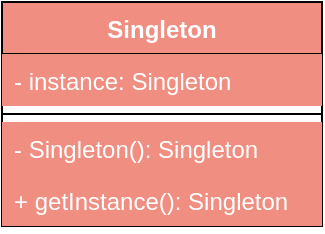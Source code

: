 <mxfile version="12.4.7" type="github">
  <diagram id="vsEc4YfbuyO3bm87osk3" name="第 1 页">
    <mxGraphModel dx="1186" dy="741" grid="1" gridSize="10" guides="1" tooltips="1" connect="1" arrows="1" fold="1" page="1" pageScale="1" pageWidth="827" pageHeight="1169" math="0" shadow="0">
      <root>
        <mxCell id="0"/>
        <mxCell id="1" parent="0"/>
        <mxCell id="hfDXvaIM09tB22QMGwt5-10" value="Singleton" style="swimlane;fontStyle=1;align=center;verticalAlign=top;childLayout=stackLayout;horizontal=1;startSize=26;horizontalStack=0;resizeParent=1;resizeParentMax=0;resizeLast=0;collapsible=1;marginBottom=0;strokeColor=#000000;fillColor=#F08E81;fontColor=#FFFFFF;" vertex="1" parent="1">
          <mxGeometry x="333" y="250" width="160" height="112" as="geometry"/>
        </mxCell>
        <mxCell id="hfDXvaIM09tB22QMGwt5-21" value="- instance: Singleton" style="text;strokeColor=none;fillColor=#F08E81;align=left;verticalAlign=top;spacingLeft=4;spacingRight=4;overflow=hidden;rotatable=0;points=[[0,0.5],[1,0.5]];portConstraint=eastwest;fontColor=#FFFFFF;" vertex="1" parent="hfDXvaIM09tB22QMGwt5-10">
          <mxGeometry y="26" width="160" height="26" as="geometry"/>
        </mxCell>
        <mxCell id="hfDXvaIM09tB22QMGwt5-12" value="" style="line;strokeWidth=1;fillColor=#F08E81;align=left;verticalAlign=middle;spacingTop=-1;spacingLeft=3;spacingRight=3;rotatable=0;labelPosition=right;points=[];portConstraint=eastwest;fontColor=#FFFFFF;" vertex="1" parent="hfDXvaIM09tB22QMGwt5-10">
          <mxGeometry y="52" width="160" height="8" as="geometry"/>
        </mxCell>
        <mxCell id="hfDXvaIM09tB22QMGwt5-13" value="- Singleton(): Singleton" style="text;strokeColor=none;fillColor=#F08E81;align=left;verticalAlign=top;spacingLeft=4;spacingRight=4;overflow=hidden;rotatable=0;points=[[0,0.5],[1,0.5]];portConstraint=eastwest;fontColor=#FFFFFF;" vertex="1" parent="hfDXvaIM09tB22QMGwt5-10">
          <mxGeometry y="60" width="160" height="26" as="geometry"/>
        </mxCell>
        <mxCell id="hfDXvaIM09tB22QMGwt5-14" value="+ getInstance(): Singleton" style="text;strokeColor=none;fillColor=#F08E81;align=left;verticalAlign=top;spacingLeft=4;spacingRight=4;overflow=hidden;rotatable=0;points=[[0,0.5],[1,0.5]];portConstraint=eastwest;fontColor=#FFFFFF;" vertex="1" parent="hfDXvaIM09tB22QMGwt5-10">
          <mxGeometry y="86" width="160" height="26" as="geometry"/>
        </mxCell>
      </root>
    </mxGraphModel>
  </diagram>
</mxfile>
